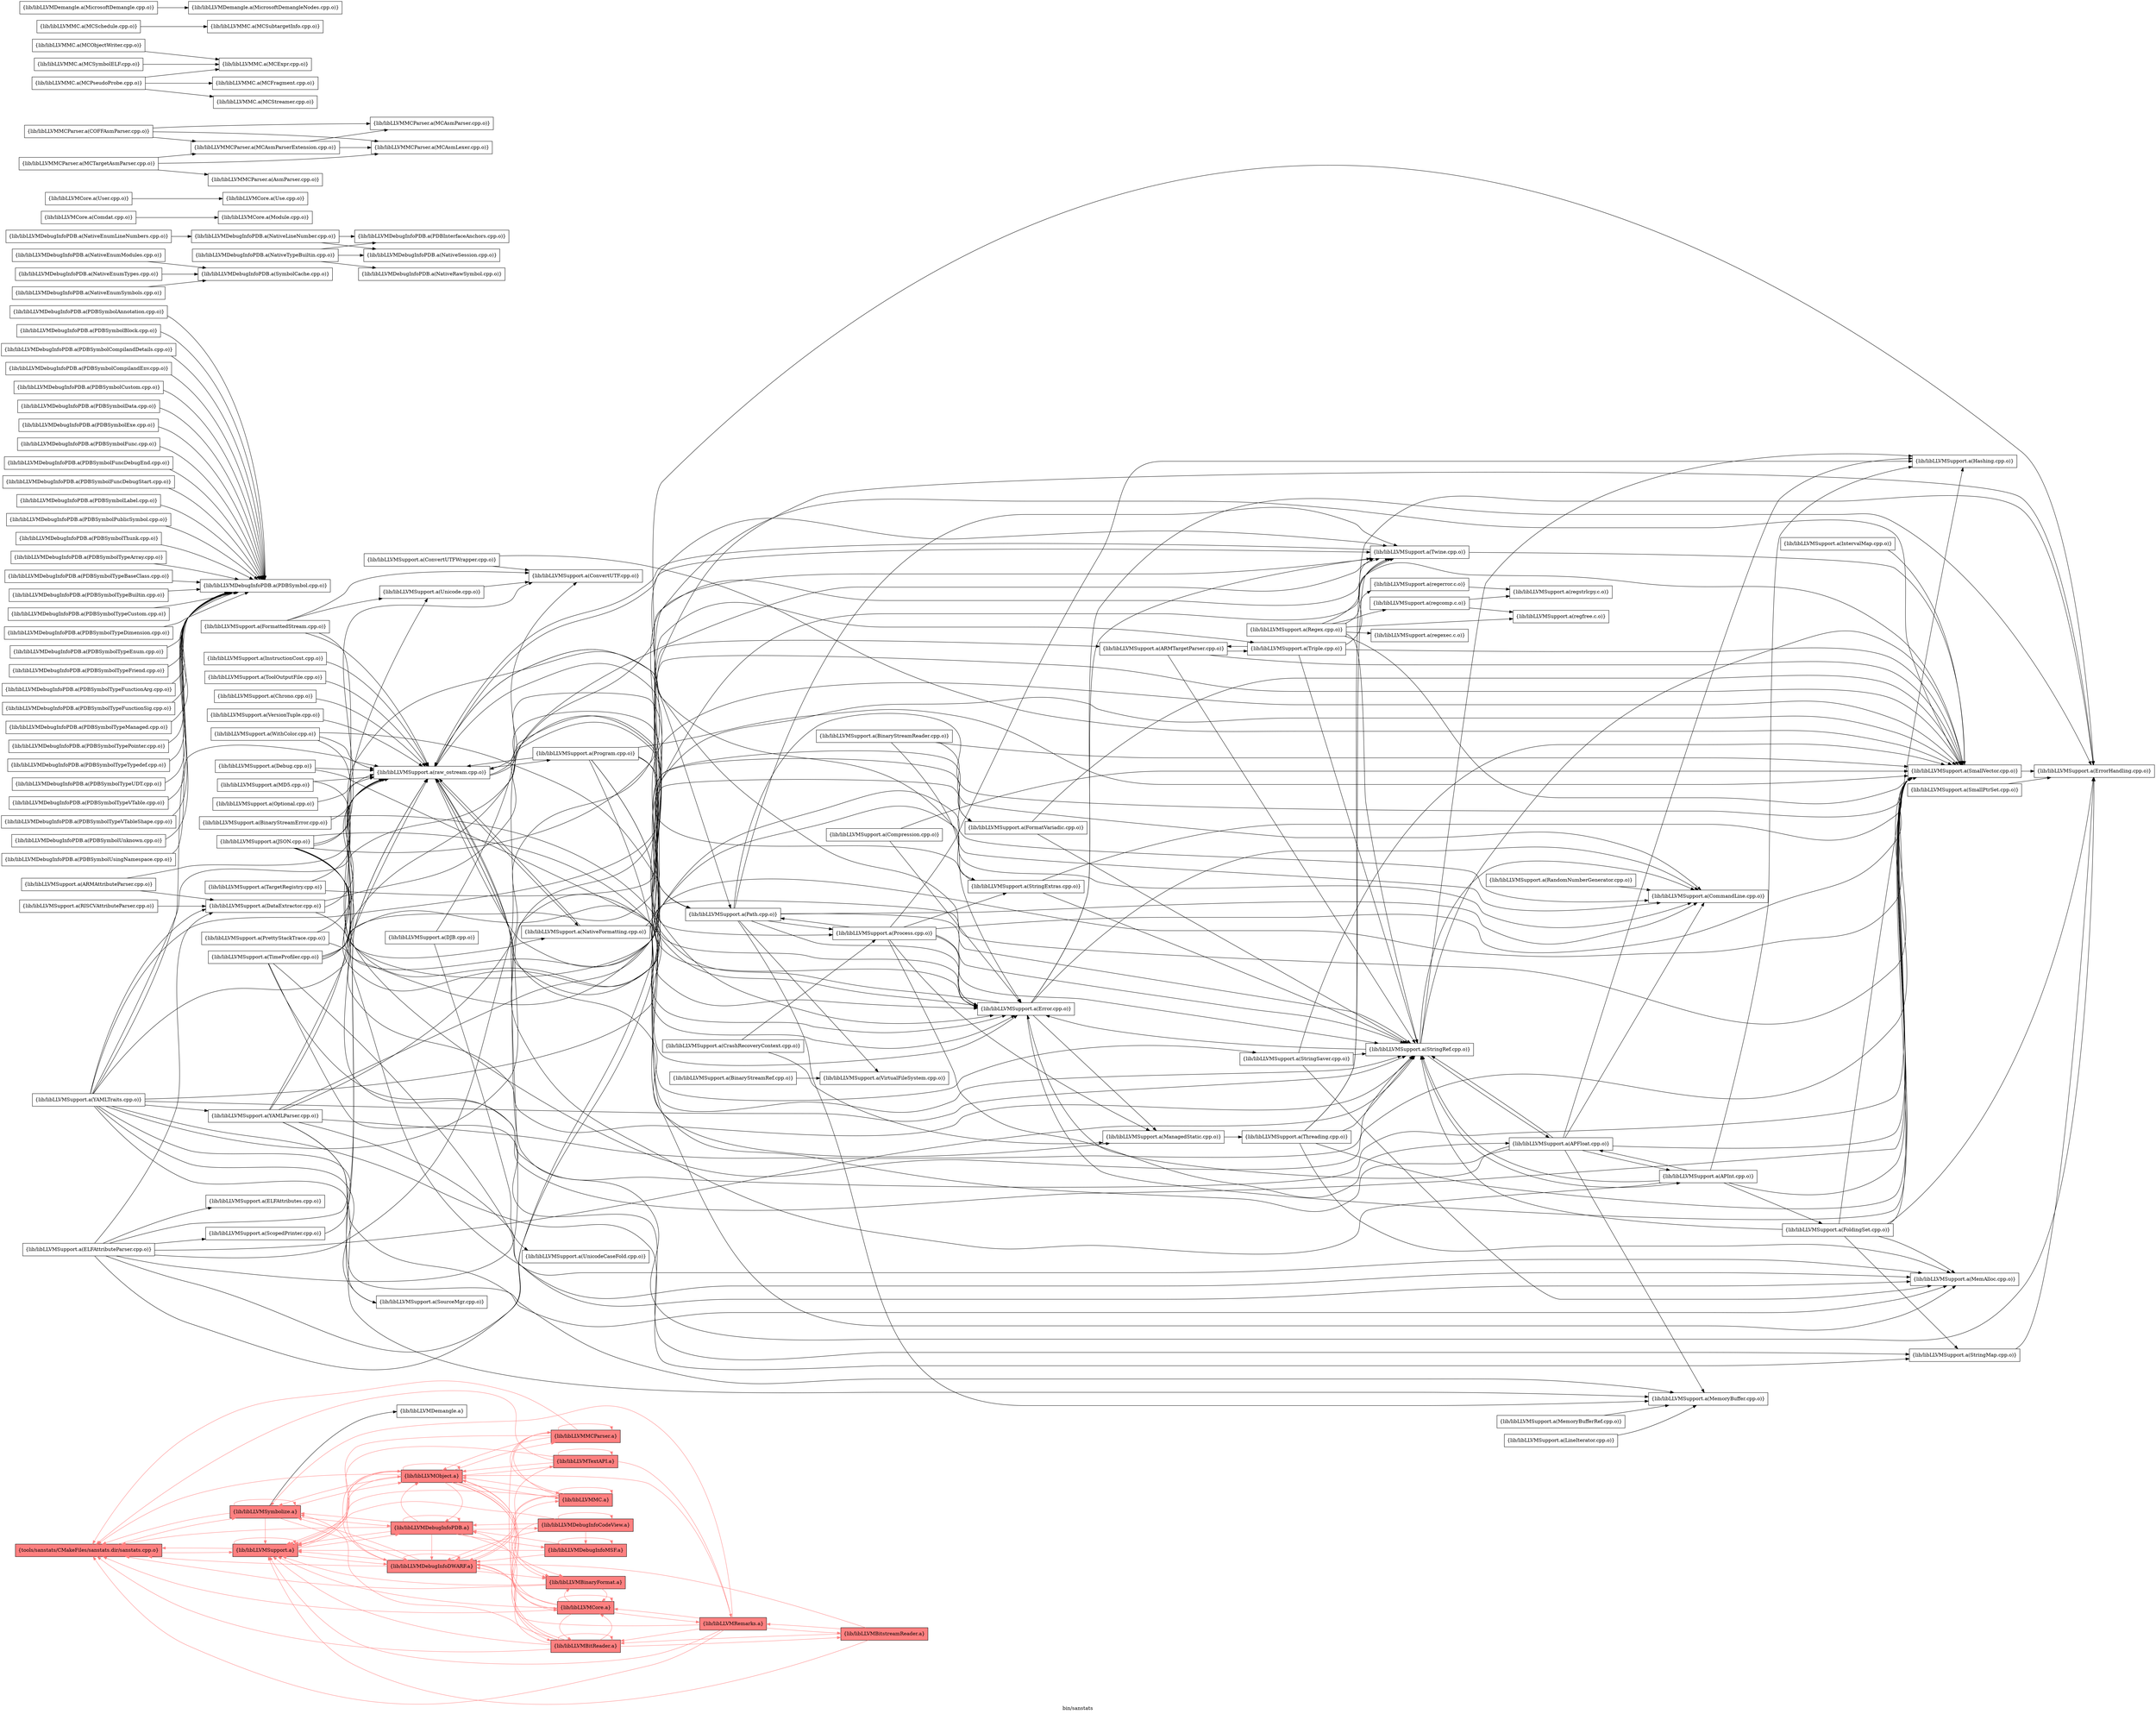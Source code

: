 digraph "bin/sanstats" {
	label="bin/sanstats";
	rankdir="LR"
	{ rank=same; Node0x564a7d3452d8;  }
	{ rank=same; Node0x564a7d343668; Node0x564a7d344f18;  }
	{ rank=same; Node0x564a7d3450a8; Node0x564a7d3441f8; Node0x564a7d341098; Node0x564a7d348618;  }
	{ rank=same; Node0x564a7d348b68; Node0x564a7d3419f8; Node0x564a7d341ea8; Node0x564a7d3446a8; Node0x564a7d3415e8; Node0x564a7d340738; Node0x564a7d3428a8; Node0x564a7d349018;  }

	Node0x564a7d3452d8 [shape=record,shape=box,style=filled,fillcolor="1.000000 0.5 1",group=1,label="{tools/sanstats/CMakeFiles/sanstats.dir/sanstats.cpp.o}"];
	Node0x564a7d3452d8 -> Node0x564a7d343668[color="1.000000 0.5 1"];
	Node0x564a7d3452d8 -> Node0x564a7d344f18[color="1.000000 0.5 1"];
	Node0x564a7d343668 [shape=record,shape=box,style=filled,fillcolor="1.000000 0.5 1",group=1,label="{lib/libLLVMSupport.a}"];
	Node0x564a7d343668 -> Node0x564a7d3452d8[color="1.000000 0.5 1"];
	Node0x564a7d343668 -> Node0x564a7d343668[color="1.000000 0.5 1"];
	Node0x564a7d343668 -> Node0x564a7d3450a8[color="1.000000 0.5 1"];
	Node0x564a7d343668 -> Node0x564a7d3441f8[color="1.000000 0.5 1"];
	Node0x564a7d343668 -> Node0x564a7d341098[color="1.000000 0.5 1"];
	Node0x564a7d344f18 [shape=record,shape=box,style=filled,fillcolor="1.000000 0.5 1",group=1,label="{lib/libLLVMSymbolize.a}"];
	Node0x564a7d344f18 -> Node0x564a7d3452d8[color="1.000000 0.5 1"];
	Node0x564a7d344f18 -> Node0x564a7d343668[color="1.000000 0.5 1"];
	Node0x564a7d344f18 -> Node0x564a7d344f18[color="1.000000 0.5 1"];
	Node0x564a7d344f18 -> Node0x564a7d3450a8[color="1.000000 0.5 1"];
	Node0x564a7d344f18 -> Node0x564a7d341098[color="1.000000 0.5 1"];
	Node0x564a7d344f18 -> Node0x564a7d3441f8[color="1.000000 0.5 1"];
	Node0x564a7d344f18 -> Node0x564a7d348618;
	Node0x564a7d341c78 [shape=record,shape=box,group=0,label="{lib/libLLVMSupport.a(ConvertUTFWrapper.cpp.o)}"];
	Node0x564a7d341c78 -> Node0x564a7d3428f8;
	Node0x564a7d341c78 -> Node0x564a7d341318;
	Node0x564a7d3428f8 [shape=record,shape=box,group=0,label="{lib/libLLVMSupport.a(ConvertUTF.cpp.o)}"];
	Node0x564a7d341318 [shape=record,shape=box,group=0,label="{lib/libLLVMSupport.a(SmallVector.cpp.o)}"];
	Node0x564a7d341318 -> Node0x564a7d349888;
	Node0x564a7d3487f8 [shape=record,shape=box,group=0,label="{lib/libLLVMSupport.a(Error.cpp.o)}"];
	Node0x564a7d3487f8 -> Node0x564a7d340ff8;
	Node0x564a7d3487f8 -> Node0x564a7d349888;
	Node0x564a7d3487f8 -> Node0x564a7d3480c8;
	Node0x564a7d3487f8 -> Node0x564a7d341318;
	Node0x564a7d3487f8 -> Node0x564a7d3441a8;
	Node0x564a7d3487f8 -> Node0x564a7d347628;
	Node0x564a7d340ff8 [shape=record,shape=box,group=0,label="{lib/libLLVMSupport.a(CommandLine.cpp.o)}"];
	Node0x564a7d349888 [shape=record,shape=box,group=0,label="{lib/libLLVMSupport.a(ErrorHandling.cpp.o)}"];
	Node0x564a7d3480c8 [shape=record,shape=box,group=0,label="{lib/libLLVMSupport.a(ManagedStatic.cpp.o)}"];
	Node0x564a7d3480c8 -> Node0x564a7d345eb8;
	Node0x564a7d3441a8 [shape=record,shape=box,group=0,label="{lib/libLLVMSupport.a(raw_ostream.cpp.o)}"];
	Node0x564a7d3441a8 -> Node0x564a7d340ff8;
	Node0x564a7d3441a8 -> Node0x564a7d3487f8;
	Node0x564a7d3441a8 -> Node0x564a7d349888;
	Node0x564a7d3441a8 -> Node0x564a7d341318;
	Node0x564a7d3441a8 -> Node0x564a7d3448d8;
	Node0x564a7d3441a8 -> Node0x564a7d345058;
	Node0x564a7d3441a8 -> Node0x564a7d343898;
	Node0x564a7d3441a8 -> Node0x564a7d347088;
	Node0x564a7d3441a8 -> Node0x564a7d345f08;
	Node0x564a7d3441a8 -> Node0x564a7d347628;
	Node0x564a7d347628 [shape=record,shape=box,group=0,label="{lib/libLLVMSupport.a(Twine.cpp.o)}"];
	Node0x564a7d347628 -> Node0x564a7d341318;
	Node0x564a7d347628 -> Node0x564a7d3441a8;
	Node0x564a7d348ca8 [shape=record,shape=box,group=0,label="{lib/libLLVMSupport.a(Debug.cpp.o)}"];
	Node0x564a7d348ca8 -> Node0x564a7d3480c8;
	Node0x564a7d348ca8 -> Node0x564a7d3441a8;
	Node0x564a7d345eb8 [shape=record,shape=box,group=0,label="{lib/libLLVMSupport.a(Threading.cpp.o)}"];
	Node0x564a7d345eb8 -> Node0x564a7d349888;
	Node0x564a7d345eb8 -> Node0x564a7d342628;
	Node0x564a7d345eb8 -> Node0x564a7d341318;
	Node0x564a7d345eb8 -> Node0x564a7d344b08;
	Node0x564a7d345eb8 -> Node0x564a7d347628;
	Node0x564a7d3420d8 [shape=record,shape=box,group=0,label="{lib/libLLVMSupport.a(SmallPtrSet.cpp.o)}"];
	Node0x564a7d3420d8 -> Node0x564a7d349888;
	Node0x564a7d341548 [shape=record,shape=box,group=0,label="{lib/libLLVMSupport.a(StringMap.cpp.o)}"];
	Node0x564a7d341548 -> Node0x564a7d349888;
	Node0x564a7d340e68 [shape=record,shape=box,group=0,label="{lib/libLLVMSupport.a(StringSaver.cpp.o)}"];
	Node0x564a7d340e68 -> Node0x564a7d342628;
	Node0x564a7d340e68 -> Node0x564a7d341318;
	Node0x564a7d340e68 -> Node0x564a7d344b08;
	Node0x564a7d342628 [shape=record,shape=box,group=0,label="{lib/libLLVMSupport.a(MemAlloc.cpp.o)}"];
	Node0x564a7d344b08 [shape=record,shape=box,group=0,label="{lib/libLLVMSupport.a(StringRef.cpp.o)}"];
	Node0x564a7d344b08 -> Node0x564a7d340ff8;
	Node0x564a7d344b08 -> Node0x564a7d3487f8;
	Node0x564a7d344b08 -> Node0x564a7d341318;
	Node0x564a7d344b08 -> Node0x564a7d344568;
	Node0x564a7d344b08 -> Node0x564a7d34a378;
	Node0x564a7d344b08 -> Node0x564a7d348a78;
	Node0x564a7d344568 [shape=record,shape=box,group=0,label="{lib/libLLVMSupport.a(APFloat.cpp.o)}"];
	Node0x564a7d344568 -> Node0x564a7d340ff8;
	Node0x564a7d344568 -> Node0x564a7d3487f8;
	Node0x564a7d344568 -> Node0x564a7d342858;
	Node0x564a7d344568 -> Node0x564a7d341318;
	Node0x564a7d344568 -> Node0x564a7d344b08;
	Node0x564a7d344568 -> Node0x564a7d3441a8;
	Node0x564a7d344568 -> Node0x564a7d34a378;
	Node0x564a7d344568 -> Node0x564a7d348a78;
	Node0x564a7d34a378 [shape=record,shape=box,group=0,label="{lib/libLLVMSupport.a(APInt.cpp.o)}"];
	Node0x564a7d34a378 -> Node0x564a7d341318;
	Node0x564a7d34a378 -> Node0x564a7d344b08;
	Node0x564a7d34a378 -> Node0x564a7d344568;
	Node0x564a7d34a378 -> Node0x564a7d3441a8;
	Node0x564a7d34a378 -> Node0x564a7d3496f8;
	Node0x564a7d34a378 -> Node0x564a7d348a78;
	Node0x564a7d348a78 [shape=record,shape=box,group=0,label="{lib/libLLVMSupport.a(Hashing.cpp.o)}"];
	Node0x564a7d342858 [shape=record,shape=box,group=0,label="{lib/libLLVMSupport.a(MemoryBuffer.cpp.o)}"];
	Node0x564a7d3496f8 [shape=record,shape=box,group=0,label="{lib/libLLVMSupport.a(FoldingSet.cpp.o)}"];
	Node0x564a7d3496f8 -> Node0x564a7d349888;
	Node0x564a7d3496f8 -> Node0x564a7d342628;
	Node0x564a7d3496f8 -> Node0x564a7d341318;
	Node0x564a7d3496f8 -> Node0x564a7d341548;
	Node0x564a7d3496f8 -> Node0x564a7d344b08;
	Node0x564a7d3496f8 -> Node0x564a7d348a78;
	Node0x564a7d347df8 [shape=record,shape=box,group=0,label="{lib/libLLVMSupport.a(Triple.cpp.o)}"];
	Node0x564a7d347df8 -> Node0x564a7d341318;
	Node0x564a7d347df8 -> Node0x564a7d344b08;
	Node0x564a7d347df8 -> Node0x564a7d348348;
	Node0x564a7d347df8 -> Node0x564a7d347628;
	Node0x564a7d348348 [shape=record,shape=box,group=0,label="{lib/libLLVMSupport.a(ARMTargetParser.cpp.o)}"];
	Node0x564a7d348348 -> Node0x564a7d341318;
	Node0x564a7d348348 -> Node0x564a7d344b08;
	Node0x564a7d348348 -> Node0x564a7d347df8;
	Node0x564a7d346598 [shape=record,shape=box,group=0,label="{lib/libLLVMSupport.a(WithColor.cpp.o)}"];
	Node0x564a7d346598 -> Node0x564a7d340ff8;
	Node0x564a7d346598 -> Node0x564a7d3487f8;
	Node0x564a7d346598 -> Node0x564a7d3441a8;
	Node0x564a7d345918 [shape=record,shape=box,group=0,label="{lib/libLLVMSupport.a(YAMLParser.cpp.o)}"];
	Node0x564a7d345918 -> Node0x564a7d349888;
	Node0x564a7d345918 -> Node0x564a7d342628;
	Node0x564a7d345918 -> Node0x564a7d342858;
	Node0x564a7d345918 -> Node0x564a7d341318;
	Node0x564a7d345918 -> Node0x564a7d344b08;
	Node0x564a7d345918 -> Node0x564a7d3441a8;
	Node0x564a7d345918 -> Node0x564a7d3470d8;
	Node0x564a7d345918 -> Node0x564a7d344dd8;
	Node0x564a7d3470d8 [shape=record,shape=box,group=0,label="{lib/libLLVMSupport.a(SourceMgr.cpp.o)}"];
	Node0x564a7d344dd8 [shape=record,shape=box,group=0,label="{lib/libLLVMSupport.a(Unicode.cpp.o)}"];
	Node0x564a7d344dd8 -> Node0x564a7d3428f8;
	Node0x564a7d3448d8 [shape=record,shape=box,group=0,label="{lib/libLLVMSupport.a(NativeFormatting.cpp.o)}"];
	Node0x564a7d3448d8 -> Node0x564a7d341318;
	Node0x564a7d3448d8 -> Node0x564a7d3441a8;
	Node0x564a7d345058 [shape=record,shape=box,group=0,label="{lib/libLLVMSupport.a(FormatVariadic.cpp.o)}"];
	Node0x564a7d345058 -> Node0x564a7d341318;
	Node0x564a7d345058 -> Node0x564a7d344b08;
	Node0x564a7d343898 [shape=record,shape=box,group=0,label="{lib/libLLVMSupport.a(Path.cpp.o)}"];
	Node0x564a7d343898 -> Node0x564a7d340ff8;
	Node0x564a7d343898 -> Node0x564a7d3487f8;
	Node0x564a7d343898 -> Node0x564a7d342858;
	Node0x564a7d343898 -> Node0x564a7d341318;
	Node0x564a7d343898 -> Node0x564a7d344b08;
	Node0x564a7d343898 -> Node0x564a7d347088;
	Node0x564a7d343898 -> Node0x564a7d347628;
	Node0x564a7d343898 -> Node0x564a7d346908;
	Node0x564a7d347088 [shape=record,shape=box,group=0,label="{lib/libLLVMSupport.a(Process.cpp.o)}"];
	Node0x564a7d347088 -> Node0x564a7d3487f8;
	Node0x564a7d347088 -> Node0x564a7d3480c8;
	Node0x564a7d347088 -> Node0x564a7d341318;
	Node0x564a7d347088 -> Node0x564a7d344b08;
	Node0x564a7d347088 -> Node0x564a7d344568;
	Node0x564a7d347088 -> Node0x564a7d343898;
	Node0x564a7d347088 -> Node0x564a7d347a38;
	Node0x564a7d347088 -> Node0x564a7d348a78;
	Node0x564a7d345f08 [shape=record,shape=box,group=0,label="{lib/libLLVMSupport.a(Program.cpp.o)}"];
	Node0x564a7d345f08 -> Node0x564a7d342628;
	Node0x564a7d345f08 -> Node0x564a7d341318;
	Node0x564a7d345f08 -> Node0x564a7d340e68;
	Node0x564a7d345f08 -> Node0x564a7d344b08;
	Node0x564a7d345f08 -> Node0x564a7d3441a8;
	Node0x564a7d345f08 -> Node0x564a7d343898;
	Node0x564a7d345f08 -> Node0x564a7d347a38;
	Node0x564a7d346908 [shape=record,shape=box,group=0,label="{lib/libLLVMSupport.a(VirtualFileSystem.cpp.o)}"];
	Node0x564a7d344068 [shape=record,shape=box,group=0,label="{lib/libLLVMSupport.a(MD5.cpp.o)}"];
	Node0x564a7d344068 -> Node0x564a7d341318;
	Node0x564a7d344068 -> Node0x564a7d3441a8;
	Node0x564a7d347a38 [shape=record,shape=box,group=0,label="{lib/libLLVMSupport.a(StringExtras.cpp.o)}"];
	Node0x564a7d347a38 -> Node0x564a7d341318;
	Node0x564a7d347a38 -> Node0x564a7d344b08;
	Node0x564a7d347a38 -> Node0x564a7d3441a8;
	Node0x564a7d347768 [shape=record,shape=box,group=0,label="{lib/libLLVMSupport.a(CrashRecoveryContext.cpp.o)}"];
	Node0x564a7d347768 -> Node0x564a7d3480c8;
	Node0x564a7d347768 -> Node0x564a7d347088;
	Node0x564a7d3450a8 [shape=record,shape=box,style=filled,fillcolor="1.000000 0.5 1",group=1,label="{lib/libLLVMDebugInfoDWARF.a}"];
	Node0x564a7d3450a8 -> Node0x564a7d343668[color="1.000000 0.5 1"];
	Node0x564a7d3450a8 -> Node0x564a7d344f18[color="1.000000 0.5 1"];
	Node0x564a7d3450a8 -> Node0x564a7d3450a8[color="1.000000 0.5 1"];
	Node0x564a7d3450a8 -> Node0x564a7d341098[color="1.000000 0.5 1"];
	Node0x564a7d3450a8 -> Node0x564a7d348b68[color="1.000000 0.5 1"];
	Node0x564a7d3450a8 -> Node0x564a7d3452d8[color="1.000000 0.5 1"];
	Node0x564a7d3450a8 -> Node0x564a7d3419f8[color="1.000000 0.5 1"];
	Node0x564a7d341098 [shape=record,shape=box,style=filled,fillcolor="1.000000 0.5 1",group=1,label="{lib/libLLVMObject.a}"];
	Node0x564a7d341098 -> Node0x564a7d3452d8[color="1.000000 0.5 1"];
	Node0x564a7d341098 -> Node0x564a7d343668[color="1.000000 0.5 1"];
	Node0x564a7d341098 -> Node0x564a7d341098[color="1.000000 0.5 1"];
	Node0x564a7d341098 -> Node0x564a7d348b68[color="1.000000 0.5 1"];
	Node0x564a7d341098 -> Node0x564a7d344f18[color="1.000000 0.5 1"];
	Node0x564a7d341098 -> Node0x564a7d3441f8[color="1.000000 0.5 1"];
	Node0x564a7d341098 -> Node0x564a7d3450a8[color="1.000000 0.5 1"];
	Node0x564a7d341098 -> Node0x564a7d3419f8[color="1.000000 0.5 1"];
	Node0x564a7d341098 -> Node0x564a7d3415e8[color="1.000000 0.5 1"];
	Node0x564a7d341098 -> Node0x564a7d340738[color="1.000000 0.5 1"];
	Node0x564a7d341098 -> Node0x564a7d3428a8[color="1.000000 0.5 1"];
	Node0x564a7d341098 -> Node0x564a7d349018[color="1.000000 0.5 1"];
	Node0x564a7d3441f8 [shape=record,shape=box,style=filled,fillcolor="1.000000 0.5 1",group=1,label="{lib/libLLVMDebugInfoPDB.a}"];
	Node0x564a7d3441f8 -> Node0x564a7d343668[color="1.000000 0.5 1"];
	Node0x564a7d3441f8 -> Node0x564a7d3441f8[color="1.000000 0.5 1"];
	Node0x564a7d3441f8 -> Node0x564a7d341098[color="1.000000 0.5 1"];
	Node0x564a7d3441f8 -> Node0x564a7d3452d8[color="1.000000 0.5 1"];
	Node0x564a7d3441f8 -> Node0x564a7d344f18[color="1.000000 0.5 1"];
	Node0x564a7d3441f8 -> Node0x564a7d348b68[color="1.000000 0.5 1"];
	Node0x564a7d3441f8 -> Node0x564a7d3450a8[color="1.000000 0.5 1"];
	Node0x564a7d3441f8 -> Node0x564a7d341ea8[color="1.000000 0.5 1"];
	Node0x564a7d3441f8 -> Node0x564a7d3446a8[color="1.000000 0.5 1"];
	Node0x564a7d348618 [shape=record,shape=box,group=0,label="{lib/libLLVMDemangle.a}"];
	Node0x564a7d346188 [shape=record,shape=box,group=0,label="{lib/libLLVMSupport.a(DataExtractor.cpp.o)}"];
	Node0x564a7d346188 -> Node0x564a7d3487f8;
	Node0x564a7d346188 -> Node0x564a7d344b08;
	Node0x564a7d346188 -> Node0x564a7d3441a8;
	Node0x564a7d348b68 [shape=record,shape=box,style=filled,fillcolor="1.000000 0.5 1",group=1,label="{lib/libLLVMBinaryFormat.a}"];
	Node0x564a7d348b68 -> Node0x564a7d340738[color="1.000000 0.5 1"];
	Node0x564a7d348b68 -> Node0x564a7d3452d8[color="1.000000 0.5 1"];
	Node0x564a7d348b68 -> Node0x564a7d343668[color="1.000000 0.5 1"];
	Node0x564a7d348258 [shape=record,shape=box,group=0,label="{lib/libLLVMSupport.a(TargetRegistry.cpp.o)}"];
	Node0x564a7d348258 -> Node0x564a7d3441a8;
	Node0x564a7d348258 -> Node0x564a7d347df8;
	Node0x564a7d3487a8 [shape=record,shape=box,group=0,label="{lib/libLLVMSupport.a(ScopedPrinter.cpp.o)}"];
	Node0x564a7d3487a8 -> Node0x564a7d3441a8;
	Node0x564a7d345198 [shape=record,shape=box,group=0,label="{lib/libLLVMSupport.a(DJB.cpp.o)}"];
	Node0x564a7d345198 -> Node0x564a7d3428f8;
	Node0x564a7d345198 -> Node0x564a7d340cd8;
	Node0x564a7d340cd8 [shape=record,shape=box,group=0,label="{lib/libLLVMSupport.a(UnicodeCaseFold.cpp.o)}"];
	Node0x564a7d3419f8 [shape=record,shape=box,style=filled,fillcolor="1.000000 0.5 1",group=1,label="{lib/libLLVMMC.a}"];
	Node0x564a7d3419f8 -> Node0x564a7d343668[color="1.000000 0.5 1"];
	Node0x564a7d3419f8 -> Node0x564a7d3450a8[color="1.000000 0.5 1"];
	Node0x564a7d3419f8 -> Node0x564a7d341098[color="1.000000 0.5 1"];
	Node0x564a7d3419f8 -> Node0x564a7d3419f8[color="1.000000 0.5 1"];
	Node0x564a7d3419f8 -> Node0x564a7d3428a8[color="1.000000 0.5 1"];
	Node0x564a7d3419f8 -> Node0x564a7d348b68[color="1.000000 0.5 1"];
	Node0x564a7d349798 [shape=record,shape=box,group=0,label="{lib/libLLVMSupport.a(Optional.cpp.o)}"];
	Node0x564a7d349798 -> Node0x564a7d3441a8;
	Node0x564a7d3486b8 [shape=record,shape=box,group=0,label="{lib/libLLVMDebugInfoPDB.a(PDBSymbolAnnotation.cpp.o)}"];
	Node0x564a7d3486b8 -> Node0x564a7d347358;
	Node0x564a7d347358 [shape=record,shape=box,group=0,label="{lib/libLLVMDebugInfoPDB.a(PDBSymbol.cpp.o)}"];
	Node0x564a7d347ee8 [shape=record,shape=box,group=0,label="{lib/libLLVMDebugInfoPDB.a(PDBSymbolBlock.cpp.o)}"];
	Node0x564a7d347ee8 -> Node0x564a7d347358;
	Node0x564a7d346fe8 [shape=record,shape=box,group=0,label="{lib/libLLVMDebugInfoPDB.a(PDBSymbolCompilandDetails.cpp.o)}"];
	Node0x564a7d346fe8 -> Node0x564a7d347358;
	Node0x564a7d347bc8 [shape=record,shape=box,group=0,label="{lib/libLLVMDebugInfoPDB.a(PDBSymbolCompilandEnv.cpp.o)}"];
	Node0x564a7d347bc8 -> Node0x564a7d347358;
	Node0x564a7d347498 [shape=record,shape=box,group=0,label="{lib/libLLVMDebugInfoPDB.a(PDBSymbolCustom.cpp.o)}"];
	Node0x564a7d347498 -> Node0x564a7d347358;
	Node0x564a7d345a58 [shape=record,shape=box,group=0,label="{lib/libLLVMDebugInfoPDB.a(PDBSymbolData.cpp.o)}"];
	Node0x564a7d345a58 -> Node0x564a7d347358;
	Node0x564a7d3466d8 [shape=record,shape=box,group=0,label="{lib/libLLVMDebugInfoPDB.a(PDBSymbolExe.cpp.o)}"];
	Node0x564a7d3466d8 -> Node0x564a7d347358;
	Node0x564a7d345fa8 [shape=record,shape=box,group=0,label="{lib/libLLVMDebugInfoPDB.a(PDBSymbolFunc.cpp.o)}"];
	Node0x564a7d345fa8 -> Node0x564a7d347358;
	Node0x564a7d345148 [shape=record,shape=box,group=0,label="{lib/libLLVMDebugInfoPDB.a(PDBSymbolFuncDebugEnd.cpp.o)}"];
	Node0x564a7d345148 -> Node0x564a7d347358;
	Node0x564a7d344428 [shape=record,shape=box,group=0,label="{lib/libLLVMDebugInfoPDB.a(PDBSymbolFuncDebugStart.cpp.o)}"];
	Node0x564a7d344428 -> Node0x564a7d347358;
	Node0x564a7d342c18 [shape=record,shape=box,group=0,label="{lib/libLLVMDebugInfoPDB.a(PDBSymbolLabel.cpp.o)}"];
	Node0x564a7d342c18 -> Node0x564a7d347358;
	Node0x564a7d341a98 [shape=record,shape=box,group=0,label="{lib/libLLVMDebugInfoPDB.a(PDBSymbolPublicSymbol.cpp.o)}"];
	Node0x564a7d341a98 -> Node0x564a7d347358;
	Node0x564a7d3411d8 [shape=record,shape=box,group=0,label="{lib/libLLVMDebugInfoPDB.a(PDBSymbolThunk.cpp.o)}"];
	Node0x564a7d3411d8 -> Node0x564a7d347358;
	Node0x564a7d341408 [shape=record,shape=box,group=0,label="{lib/libLLVMDebugInfoPDB.a(PDBSymbolTypeArray.cpp.o)}"];
	Node0x564a7d341408 -> Node0x564a7d347358;
	Node0x564a7d340d28 [shape=record,shape=box,group=0,label="{lib/libLLVMDebugInfoPDB.a(PDBSymbolTypeBaseClass.cpp.o)}"];
	Node0x564a7d340d28 -> Node0x564a7d347358;
	Node0x564a7d344c48 [shape=record,shape=box,group=0,label="{lib/libLLVMDebugInfoPDB.a(PDBSymbolTypeBuiltin.cpp.o)}"];
	Node0x564a7d344c48 -> Node0x564a7d347358;
	Node0x564a7d3450f8 [shape=record,shape=box,group=0,label="{lib/libLLVMDebugInfoPDB.a(PDBSymbolTypeCustom.cpp.o)}"];
	Node0x564a7d3450f8 -> Node0x564a7d347358;
	Node0x564a7d344978 [shape=record,shape=box,group=0,label="{lib/libLLVMDebugInfoPDB.a(PDBSymbolTypeDimension.cpp.o)}"];
	Node0x564a7d344978 -> Node0x564a7d347358;
	Node0x564a7d3437f8 [shape=record,shape=box,group=0,label="{lib/libLLVMDebugInfoPDB.a(PDBSymbolTypeEnum.cpp.o)}"];
	Node0x564a7d3437f8 -> Node0x564a7d347358;
	Node0x564a7d343078 [shape=record,shape=box,group=0,label="{lib/libLLVMDebugInfoPDB.a(PDBSymbolTypeFriend.cpp.o)}"];
	Node0x564a7d343078 -> Node0x564a7d347358;
	Node0x564a7d343348 [shape=record,shape=box,group=0,label="{lib/libLLVMDebugInfoPDB.a(PDBSymbolTypeFunctionArg.cpp.o)}"];
	Node0x564a7d343348 -> Node0x564a7d347358;
	Node0x564a7d348d48 [shape=record,shape=box,group=0,label="{lib/libLLVMDebugInfoPDB.a(PDBSymbolTypeFunctionSig.cpp.o)}"];
	Node0x564a7d348d48 -> Node0x564a7d347358;
	Node0x564a7d346c28 [shape=record,shape=box,group=0,label="{lib/libLLVMDebugInfoPDB.a(PDBSymbolTypeManaged.cpp.o)}"];
	Node0x564a7d346c28 -> Node0x564a7d347358;
	Node0x564a7d347308 [shape=record,shape=box,group=0,label="{lib/libLLVMDebugInfoPDB.a(PDBSymbolTypePointer.cpp.o)}"];
	Node0x564a7d347308 -> Node0x564a7d347358;
	Node0x564a7d347ad8 [shape=record,shape=box,group=0,label="{lib/libLLVMDebugInfoPDB.a(PDBSymbolTypeTypedef.cpp.o)}"];
	Node0x564a7d347ad8 -> Node0x564a7d347358;
	Node0x564a7d345b98 [shape=record,shape=box,group=0,label="{lib/libLLVMDebugInfoPDB.a(PDBSymbolTypeUDT.cpp.o)}"];
	Node0x564a7d345b98 -> Node0x564a7d347358;
	Node0x564a7d346318 [shape=record,shape=box,group=0,label="{lib/libLLVMDebugInfoPDB.a(PDBSymbolTypeVTable.cpp.o)}"];
	Node0x564a7d346318 -> Node0x564a7d347358;
	Node0x564a7d3443d8 [shape=record,shape=box,group=0,label="{lib/libLLVMDebugInfoPDB.a(PDBSymbolTypeVTableShape.cpp.o)}"];
	Node0x564a7d3443d8 -> Node0x564a7d347358;
	Node0x564a7d344608 [shape=record,shape=box,group=0,label="{lib/libLLVMDebugInfoPDB.a(PDBSymbolUnknown.cpp.o)}"];
	Node0x564a7d344608 -> Node0x564a7d347358;
	Node0x564a7d344ce8 [shape=record,shape=box,group=0,label="{lib/libLLVMDebugInfoPDB.a(PDBSymbolUsingNamespace.cpp.o)}"];
	Node0x564a7d344ce8 -> Node0x564a7d347358;
	Node0x564a7d343438 [shape=record,shape=box,group=0,label="{lib/libLLVMSupport.a(BinaryStreamError.cpp.o)}"];
	Node0x564a7d343438 -> Node0x564a7d3487f8;
	Node0x564a7d343438 -> Node0x564a7d3441a8;
	Node0x564a7d341ea8 [shape=record,shape=box,style=filled,fillcolor="1.000000 0.5 1",group=1,label="{lib/libLLVMDebugInfoCodeView.a}"];
	Node0x564a7d341ea8 -> Node0x564a7d343668[color="1.000000 0.5 1"];
	Node0x564a7d341ea8 -> Node0x564a7d3450a8[color="1.000000 0.5 1"];
	Node0x564a7d341ea8 -> Node0x564a7d3441f8[color="1.000000 0.5 1"];
	Node0x564a7d341ea8 -> Node0x564a7d341ea8[color="1.000000 0.5 1"];
	Node0x564a7d341ea8 -> Node0x564a7d3446a8[color="1.000000 0.5 1"];
	Node0x564a7d341ea8 -> Node0x564a7d340738[color="1.000000 0.5 1"];
	Node0x564a7d348668 [shape=record,shape=box,group=0,label="{lib/libLLVMSupport.a(BinaryStreamReader.cpp.o)}"];
	Node0x564a7d348668 -> Node0x564a7d340ff8;
	Node0x564a7d348668 -> Node0x564a7d3487f8;
	Node0x564a7d348668 -> Node0x564a7d341318;
	Node0x564a7d348d98 [shape=record,shape=box,group=0,label="{lib/libLLVMSupport.a(BinaryStreamRef.cpp.o)}"];
	Node0x564a7d348d98 -> Node0x564a7d346908;
	Node0x564a7d342178 [shape=record,shape=box,group=0,label="{lib/libLLVMDebugInfoPDB.a(NativeEnumModules.cpp.o)}"];
	Node0x564a7d342178 -> Node0x564a7d3457d8;
	Node0x564a7d3457d8 [shape=record,shape=box,group=0,label="{lib/libLLVMDebugInfoPDB.a(SymbolCache.cpp.o)}"];
	Node0x564a7d348de8 [shape=record,shape=box,group=0,label="{lib/libLLVMSupport.a(IntervalMap.cpp.o)}"];
	Node0x564a7d348de8 -> Node0x564a7d341318;
	Node0x564a7d3446a8 [shape=record,shape=box,style=filled,fillcolor="1.000000 0.5 1",group=1,label="{lib/libLLVMDebugInfoMSF.a}"];
	Node0x564a7d3446a8 -> Node0x564a7d343668[color="1.000000 0.5 1"];
	Node0x564a7d3446a8 -> Node0x564a7d3450a8[color="1.000000 0.5 1"];
	Node0x564a7d3446a8 -> Node0x564a7d3441f8[color="1.000000 0.5 1"];
	Node0x564a7d3446a8 -> Node0x564a7d3446a8[color="1.000000 0.5 1"];
	Node0x564a7d349ba8 [shape=record,shape=box,group=0,label="{lib/libLLVMDebugInfoPDB.a(NativeLineNumber.cpp.o)}"];
	Node0x564a7d349ba8 -> Node0x564a7d3430c8;
	Node0x564a7d349ba8 -> Node0x564a7d346bd8;
	Node0x564a7d3430c8 [shape=record,shape=box,group=0,label="{lib/libLLVMDebugInfoPDB.a(NativeSession.cpp.o)}"];
	Node0x564a7d346bd8 [shape=record,shape=box,group=0,label="{lib/libLLVMDebugInfoPDB.a(PDBInterfaceAnchors.cpp.o)}"];
	Node0x564a7d348488 [shape=record,shape=box,group=0,label="{lib/libLLVMDebugInfoPDB.a(NativeEnumTypes.cpp.o)}"];
	Node0x564a7d348488 -> Node0x564a7d3457d8;
	Node0x564a7d341cc8 [shape=record,shape=box,group=0,label="{lib/libLLVMDebugInfoPDB.a(NativeTypeBuiltin.cpp.o)}"];
	Node0x564a7d341cc8 -> Node0x564a7d3430c8;
	Node0x564a7d341cc8 -> Node0x564a7d346bd8;
	Node0x564a7d341cc8 -> Node0x564a7d3414f8;
	Node0x564a7d3414f8 [shape=record,shape=box,group=0,label="{lib/libLLVMDebugInfoPDB.a(NativeRawSymbol.cpp.o)}"];
	Node0x564a7d342998 [shape=record,shape=box,group=0,label="{lib/libLLVMDebugInfoPDB.a(NativeEnumLineNumbers.cpp.o)}"];
	Node0x564a7d342998 -> Node0x564a7d349ba8;
	Node0x564a7d347f88 [shape=record,shape=box,group=0,label="{lib/libLLVMDebugInfoPDB.a(NativeEnumSymbols.cpp.o)}"];
	Node0x564a7d347f88 -> Node0x564a7d3457d8;
	Node0x564a7d344388 [shape=record,shape=box,group=0,label="{lib/libLLVMSupport.a(Compression.cpp.o)}"];
	Node0x564a7d344388 -> Node0x564a7d3487f8;
	Node0x564a7d344388 -> Node0x564a7d341318;
	Node0x564a7d3415e8 [shape=record,shape=box,style=filled,fillcolor="1.000000 0.5 1",group=1,label="{lib/libLLVMBitReader.a}"];
	Node0x564a7d3415e8 -> Node0x564a7d3452d8[color="1.000000 0.5 1"];
	Node0x564a7d3415e8 -> Node0x564a7d343668[color="1.000000 0.5 1"];
	Node0x564a7d3415e8 -> Node0x564a7d344f18[color="1.000000 0.5 1"];
	Node0x564a7d3415e8 -> Node0x564a7d341098[color="1.000000 0.5 1"];
	Node0x564a7d3415e8 -> Node0x564a7d3450a8[color="1.000000 0.5 1"];
	Node0x564a7d3415e8 -> Node0x564a7d3441f8[color="1.000000 0.5 1"];
	Node0x564a7d3415e8 -> Node0x564a7d340738[color="1.000000 0.5 1"];
	Node0x564a7d3415e8 -> Node0x564a7d3415e8[color="1.000000 0.5 1"];
	Node0x564a7d3415e8 -> Node0x564a7d342498[color="1.000000 0.5 1"];
	Node0x564a7d340738 [shape=record,shape=box,style=filled,fillcolor="1.000000 0.5 1",group=1,label="{lib/libLLVMCore.a}"];
	Node0x564a7d340738 -> Node0x564a7d3452d8[color="1.000000 0.5 1"];
	Node0x564a7d340738 -> Node0x564a7d343668[color="1.000000 0.5 1"];
	Node0x564a7d340738 -> Node0x564a7d3415e8[color="1.000000 0.5 1"];
	Node0x564a7d340738 -> Node0x564a7d340738[color="1.000000 0.5 1"];
	Node0x564a7d340738 -> Node0x564a7d3450a8[color="1.000000 0.5 1"];
	Node0x564a7d340738 -> Node0x564a7d348b68[color="1.000000 0.5 1"];
	Node0x564a7d340738 -> Node0x564a7d341098[color="1.000000 0.5 1"];
	Node0x564a7d340738 -> Node0x564a7d340be8[color="1.000000 0.5 1"];
	Node0x564a7d3428a8 [shape=record,shape=box,style=filled,fillcolor="1.000000 0.5 1",group=1,label="{lib/libLLVMMCParser.a}"];
	Node0x564a7d3428a8 -> Node0x564a7d3452d8[color="1.000000 0.5 1"];
	Node0x564a7d3428a8 -> Node0x564a7d343668[color="1.000000 0.5 1"];
	Node0x564a7d3428a8 -> Node0x564a7d341098[color="1.000000 0.5 1"];
	Node0x564a7d3428a8 -> Node0x564a7d3428a8[color="1.000000 0.5 1"];
	Node0x564a7d3428a8 -> Node0x564a7d3419f8[color="1.000000 0.5 1"];
	Node0x564a7d3428a8 -> Node0x564a7d340738[color="1.000000 0.5 1"];
	Node0x564a7d340b48 [shape=record,shape=box,group=0,label="{lib/libLLVMSupport.a(ARMAttributeParser.cpp.o)}"];
	Node0x564a7d340b48 -> Node0x564a7d3441a8;
	Node0x564a7d340b48 -> Node0x564a7d346188;
	Node0x564a7d344e28 [shape=record,shape=box,group=0,label="{lib/libLLVMSupport.a(ELFAttributeParser.cpp.o)}"];
	Node0x564a7d344e28 -> Node0x564a7d340ff8;
	Node0x564a7d344e28 -> Node0x564a7d3487f8;
	Node0x564a7d344e28 -> Node0x564a7d341318;
	Node0x564a7d344e28 -> Node0x564a7d344b08;
	Node0x564a7d344e28 -> Node0x564a7d3441a8;
	Node0x564a7d344e28 -> Node0x564a7d347628;
	Node0x564a7d344e28 -> Node0x564a7d346188;
	Node0x564a7d344e28 -> Node0x564a7d3487a8;
	Node0x564a7d344e28 -> Node0x564a7d344108;
	Node0x564a7d344108 [shape=record,shape=box,group=0,label="{lib/libLLVMSupport.a(ELFAttributes.cpp.o)}"];
	Node0x564a7d343d98 [shape=record,shape=box,group=0,label="{lib/libLLVMSupport.a(RISCVAttributeParser.cpp.o)}"];
	Node0x564a7d343d98 -> Node0x564a7d346188;
	Node0x564a7d349018 [shape=record,shape=box,style=filled,fillcolor="1.000000 0.5 1",group=1,label="{lib/libLLVMTextAPI.a}"];
	Node0x564a7d349018 -> Node0x564a7d343668[color="1.000000 0.5 1"];
	Node0x564a7d349018 -> Node0x564a7d349018[color="1.000000 0.5 1"];
	Node0x564a7d349018 -> Node0x564a7d3452d8[color="1.000000 0.5 1"];
	Node0x564a7d349018 -> Node0x564a7d341098[color="1.000000 0.5 1"];
	Node0x564a7d349018 -> Node0x564a7d340be8[color="1.000000 0.5 1"];
	Node0x564a7d349018 -> Node0x564a7d3450a8[color="1.000000 0.5 1"];
	Node0x564a7d342498 [shape=record,shape=box,style=filled,fillcolor="1.000000 0.5 1",group=1,label="{lib/libLLVMBitstreamReader.a}"];
	Node0x564a7d342498 -> Node0x564a7d343668[color="1.000000 0.5 1"];
	Node0x564a7d342498 -> Node0x564a7d3450a8[color="1.000000 0.5 1"];
	Node0x564a7d342498 -> Node0x564a7d3415e8[color="1.000000 0.5 1"];
	Node0x564a7d342498 -> Node0x564a7d340be8[color="1.000000 0.5 1"];
	Node0x564a7d346c78 [shape=record,shape=box,group=0,label="{lib/libLLVMSupport.a(MemoryBufferRef.cpp.o)}"];
	Node0x564a7d346c78 -> Node0x564a7d342858;
	Node0x564a7d3444c8 [shape=record,shape=box,group=0,label="{lib/libLLVMSupport.a(FormattedStream.cpp.o)}"];
	Node0x564a7d3444c8 -> Node0x564a7d3428f8;
	Node0x564a7d3444c8 -> Node0x564a7d341318;
	Node0x564a7d3444c8 -> Node0x564a7d3441a8;
	Node0x564a7d3444c8 -> Node0x564a7d344dd8;
	Node0x564a7d346cc8 [shape=record,shape=box,group=0,label="{lib/libLLVMSupport.a(Regex.cpp.o)}"];
	Node0x564a7d346cc8 -> Node0x564a7d341318;
	Node0x564a7d346cc8 -> Node0x564a7d344b08;
	Node0x564a7d346cc8 -> Node0x564a7d347628;
	Node0x564a7d346cc8 -> Node0x564a7d3474e8;
	Node0x564a7d346cc8 -> Node0x564a7d348438;
	Node0x564a7d346cc8 -> Node0x564a7d348bb8;
	Node0x564a7d346cc8 -> Node0x564a7d349338;
	Node0x564a7d3474e8 [shape=record,shape=box,group=0,label="{lib/libLLVMSupport.a(regcomp.c.o)}"];
	Node0x564a7d3474e8 -> Node0x564a7d347cb8;
	Node0x564a7d3474e8 -> Node0x564a7d348438;
	Node0x564a7d348438 [shape=record,shape=box,group=0,label="{lib/libLLVMSupport.a(regfree.c.o)}"];
	Node0x564a7d348bb8 [shape=record,shape=box,group=0,label="{lib/libLLVMSupport.a(regerror.c.o)}"];
	Node0x564a7d348bb8 -> Node0x564a7d347cb8;
	Node0x564a7d349338 [shape=record,shape=box,group=0,label="{lib/libLLVMSupport.a(regexec.c.o)}"];
	Node0x564a7d347cb8 [shape=record,shape=box,group=0,label="{lib/libLLVMSupport.a(regstrlcpy.c.o)}"];
	Node0x564a7d349d88 [shape=record,shape=box,group=0,label="{lib/libLLVMCore.a(Comdat.cpp.o)}"];
	Node0x564a7d349d88 -> Node0x564a7d345f58;
	Node0x564a7d345f58 [shape=record,shape=box,group=0,label="{lib/libLLVMCore.a(Module.cpp.o)}"];
	Node0x564a7d3447e8 [shape=record,shape=box,group=0,label="{lib/libLLVMSupport.a(InstructionCost.cpp.o)}"];
	Node0x564a7d3447e8 -> Node0x564a7d3441a8;
	Node0x564a7d340be8 [shape=record,shape=box,style=filled,fillcolor="1.000000 0.5 1",group=1,label="{lib/libLLVMRemarks.a}"];
	Node0x564a7d340be8 -> Node0x564a7d343668[color="1.000000 0.5 1"];
	Node0x564a7d340be8 -> Node0x564a7d3450a8[color="1.000000 0.5 1"];
	Node0x564a7d340be8 -> Node0x564a7d3415e8[color="1.000000 0.5 1"];
	Node0x564a7d340be8 -> Node0x564a7d344f18[color="1.000000 0.5 1"];
	Node0x564a7d340be8 -> Node0x564a7d340738[color="1.000000 0.5 1"];
	Node0x564a7d340be8 -> Node0x564a7d3452d8[color="1.000000 0.5 1"];
	Node0x564a7d340be8 -> Node0x564a7d341098[color="1.000000 0.5 1"];
	Node0x564a7d340be8 -> Node0x564a7d342498[color="1.000000 0.5 1"];
	Node0x564a7d343e88 [shape=record,shape=box,group=0,label="{lib/libLLVMSupport.a(ToolOutputFile.cpp.o)}"];
	Node0x564a7d343e88 -> Node0x564a7d3441a8;
	Node0x564a7d346688 [shape=record,shape=box,group=0,label="{lib/libLLVMSupport.a(RandomNumberGenerator.cpp.o)}"];
	Node0x564a7d346688 -> Node0x564a7d340ff8;
	Node0x564a7d343208 [shape=record,shape=box,group=0,label="{lib/libLLVMCore.a(User.cpp.o)}"];
	Node0x564a7d343208 -> Node0x564a7d345328;
	Node0x564a7d345328 [shape=record,shape=box,group=0,label="{lib/libLLVMCore.a(Use.cpp.o)}"];
	Node0x564a7d346f98 [shape=record,shape=box,group=0,label="{lib/libLLVMSupport.a(TimeProfiler.cpp.o)}"];
	Node0x564a7d346f98 -> Node0x564a7d3487f8;
	Node0x564a7d346f98 -> Node0x564a7d342628;
	Node0x564a7d346f98 -> Node0x564a7d341318;
	Node0x564a7d346f98 -> Node0x564a7d341548;
	Node0x564a7d346f98 -> Node0x564a7d3441a8;
	Node0x564a7d346f98 -> Node0x564a7d343898;
	Node0x564a7d346f98 -> Node0x564a7d347628;
	Node0x564a7d347c18 [shape=record,shape=box,group=0,label="{lib/libLLVMSupport.a(JSON.cpp.o)}"];
	Node0x564a7d347c18 -> Node0x564a7d3428f8;
	Node0x564a7d347c18 -> Node0x564a7d3487f8;
	Node0x564a7d347c18 -> Node0x564a7d342628;
	Node0x564a7d347c18 -> Node0x564a7d341318;
	Node0x564a7d347c18 -> Node0x564a7d344b08;
	Node0x564a7d347c18 -> Node0x564a7d3441a8;
	Node0x564a7d347c18 -> Node0x564a7d3448d8;
	Node0x564a7d347c18 -> Node0x564a7d345058;
	Node0x564a7d347c18 -> Node0x564a7d347628;
	Node0x564a7d345a08 [shape=record,shape=box,group=0,label="{lib/libLLVMSupport.a(PrettyStackTrace.cpp.o)}"];
	Node0x564a7d345a08 -> Node0x564a7d341318;
	Node0x564a7d345a08 -> Node0x564a7d3441a8;
	Node0x564a7d3449c8 [shape=record,shape=box,group=0,label="{lib/libLLVMSupport.a(Chrono.cpp.o)}"];
	Node0x564a7d3449c8 -> Node0x564a7d3441a8;
	Node0x564a7d3455a8 [shape=record,shape=box,group=0,label="{lib/libLLVMSupport.a(YAMLTraits.cpp.o)}"];
	Node0x564a7d3455a8 -> Node0x564a7d3487f8;
	Node0x564a7d3455a8 -> Node0x564a7d349888;
	Node0x564a7d3455a8 -> Node0x564a7d342628;
	Node0x564a7d3455a8 -> Node0x564a7d342858;
	Node0x564a7d3455a8 -> Node0x564a7d341318;
	Node0x564a7d3455a8 -> Node0x564a7d341548;
	Node0x564a7d3455a8 -> Node0x564a7d344b08;
	Node0x564a7d3455a8 -> Node0x564a7d3441a8;
	Node0x564a7d3455a8 -> Node0x564a7d348348;
	Node0x564a7d3455a8 -> Node0x564a7d347628;
	Node0x564a7d3455a8 -> Node0x564a7d3470d8;
	Node0x564a7d3455a8 -> Node0x564a7d345918;
	Node0x564a7d3455a8 -> Node0x564a7d346188;
	Node0x564a7d346778 [shape=record,shape=box,group=0,label="{lib/libLLVMSupport.a(LineIterator.cpp.o)}"];
	Node0x564a7d346778 -> Node0x564a7d342858;
	Node0x564a7d346ea8 [shape=record,shape=box,group=0,label="{lib/libLLVMSupport.a(VersionTuple.cpp.o)}"];
	Node0x564a7d346ea8 -> Node0x564a7d3441a8;
	Node0x564a7d343ed8 [shape=record,shape=box,group=0,label="{lib/libLLVMMCParser.a(COFFAsmParser.cpp.o)}"];
	Node0x564a7d343ed8 -> Node0x564a7d345468;
	Node0x564a7d343ed8 -> Node0x564a7d344d38;
	Node0x564a7d343ed8 -> Node0x564a7d349dd8;
	Node0x564a7d345468 [shape=record,shape=box,group=0,label="{lib/libLLVMMCParser.a(MCAsmLexer.cpp.o)}"];
	Node0x564a7d344d38 [shape=record,shape=box,group=0,label="{lib/libLLVMMCParser.a(MCAsmParser.cpp.o)}"];
	Node0x564a7d349dd8 [shape=record,shape=box,group=0,label="{lib/libLLVMMCParser.a(MCAsmParserExtension.cpp.o)}"];
	Node0x564a7d349dd8 -> Node0x564a7d345468;
	Node0x564a7d349dd8 -> Node0x564a7d344d38;
	Node0x564a7d348708 [shape=record,shape=box,group=0,label="{lib/libLLVMMCParser.a(MCTargetAsmParser.cpp.o)}"];
	Node0x564a7d348708 -> Node0x564a7d347588;
	Node0x564a7d348708 -> Node0x564a7d345468;
	Node0x564a7d348708 -> Node0x564a7d349dd8;
	Node0x564a7d347588 [shape=record,shape=box,group=0,label="{lib/libLLVMMCParser.a(AsmParser.cpp.o)}"];
	Node0x564a7d346d18 [shape=record,shape=box,group=0,label="{lib/libLLVMMC.a(MCObjectWriter.cpp.o)}"];
	Node0x564a7d346d18 -> Node0x564a7d3459b8;
	Node0x564a7d3459b8 [shape=record,shape=box,group=0,label="{lib/libLLVMMC.a(MCExpr.cpp.o)}"];
	Node0x564a7d347538 [shape=record,shape=box,group=0,label="{lib/libLLVMMC.a(MCPseudoProbe.cpp.o)}"];
	Node0x564a7d347538 -> Node0x564a7d3459b8;
	Node0x564a7d347538 -> Node0x564a7d345ff8;
	Node0x564a7d347538 -> Node0x564a7d340b98;
	Node0x564a7d345ff8 [shape=record,shape=box,group=0,label="{lib/libLLVMMC.a(MCFragment.cpp.o)}"];
	Node0x564a7d340b98 [shape=record,shape=box,group=0,label="{lib/libLLVMMC.a(MCStreamer.cpp.o)}"];
	Node0x564a7d345238 [shape=record,shape=box,group=0,label="{lib/libLLVMMC.a(MCSchedule.cpp.o)}"];
	Node0x564a7d345238 -> Node0x564a7d344928;
	Node0x564a7d344928 [shape=record,shape=box,group=0,label="{lib/libLLVMMC.a(MCSubtargetInfo.cpp.o)}"];
	Node0x564a7d342e48 [shape=record,shape=box,group=0,label="{lib/libLLVMMC.a(MCSymbolELF.cpp.o)}"];
	Node0x564a7d342e48 -> Node0x564a7d3459b8;
	Node0x564a7d340698 [shape=record,shape=box,group=0,label="{lib/libLLVMDemangle.a(MicrosoftDemangle.cpp.o)}"];
	Node0x564a7d340698 -> Node0x564a7d342948;
	Node0x564a7d342948 [shape=record,shape=box,group=0,label="{lib/libLLVMDemangle.a(MicrosoftDemangleNodes.cpp.o)}"];
}
